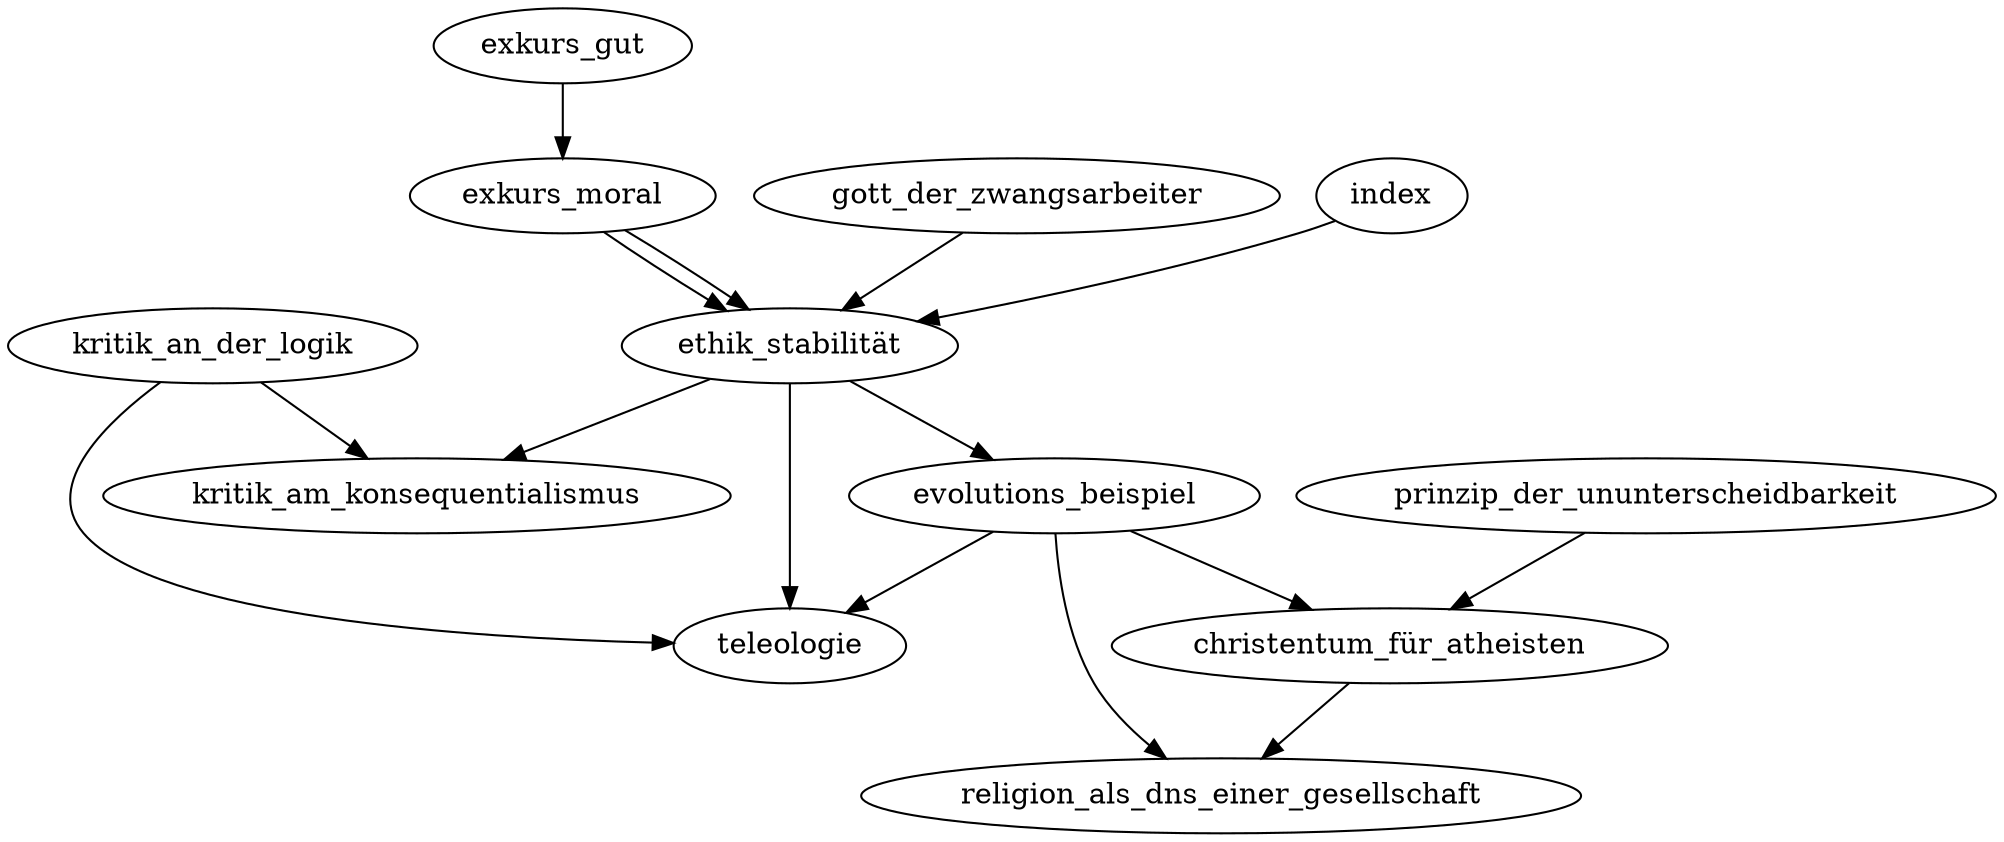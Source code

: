 digraph Dependencies {
	"exkurs_moral" -> "ethik_stabilität";
	"evolutions_beispiel" -> "christentum_für_atheisten";
	"evolutions_beispiel" -> "teleologie";
	"exkurs_gut" -> "exkurs_moral";
	"gott_der_zwangsarbeiter" -> "ethik_stabilität";
	"prinzip_der_ununterscheidbarkeit" -> "christentum_für_atheisten";
	"christentum_für_atheisten" -> "religion_als_dns_einer_gesellschaft";
	"evolutions_beispiel" -> "religion_als_dns_einer_gesellschaft";
	"ethik_stabilität" -> "teleologie";
	"ethik_stabilität" -> "evolutions_beispiel";
	"exkurs_moral" -> "ethik_stabilität";
	"index" -> "ethik_stabilität";
	"ethik_stabilität" -> "kritik_am_konsequentialismus";
	"kritik_an_der_logik" -> "teleologie";
	"kritik_an_der_logik" -> "kritik_am_konsequentialismus";
}